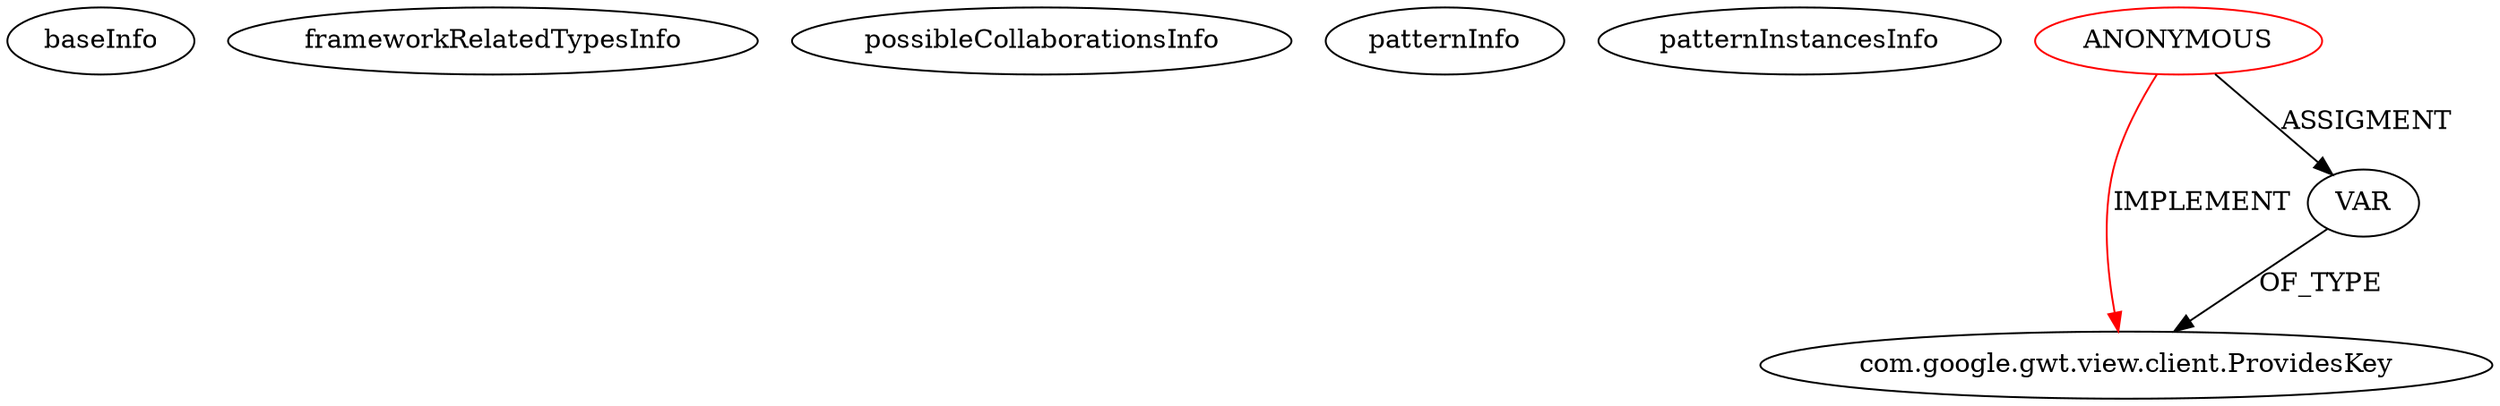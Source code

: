 digraph {
baseInfo[graphId=1682,category="pattern",isAnonymous=true,possibleRelation=false]
frameworkRelatedTypesInfo[0="com.google.gwt.view.client.ProvidesKey"]
possibleCollaborationsInfo[]
patternInfo[frequency=2.0,patternRootClient=0]
patternInstancesInfo[0="MainMain-ChatCafeine~/MainMain-ChatCafeine/ChatCafeine-master/ChatCafeine/src/sources/client/model/User.java~User~184",1="mcasperson-Automation-Portal-UI~/mcasperson-Automation-Portal-UI/Automation-Portal-UI-master/src/com/redhat/automationportalui/client/pav/SVNStatsView.java~void display()~3728"]
1[label="com.google.gwt.view.client.ProvidesKey",vertexType="FRAMEWORK_INTERFACE_TYPE",isFrameworkType=false]
0[label="ANONYMOUS",vertexType="ROOT_ANONYMOUS_DECLARATION",isFrameworkType=false,color=red]
2[label="VAR",vertexType="OUTSIDE_VARIABLE_EXPRESION",isFrameworkType=false]
2->1[label="OF_TYPE"]
0->2[label="ASSIGMENT"]
0->1[label="IMPLEMENT",color=red]
}
